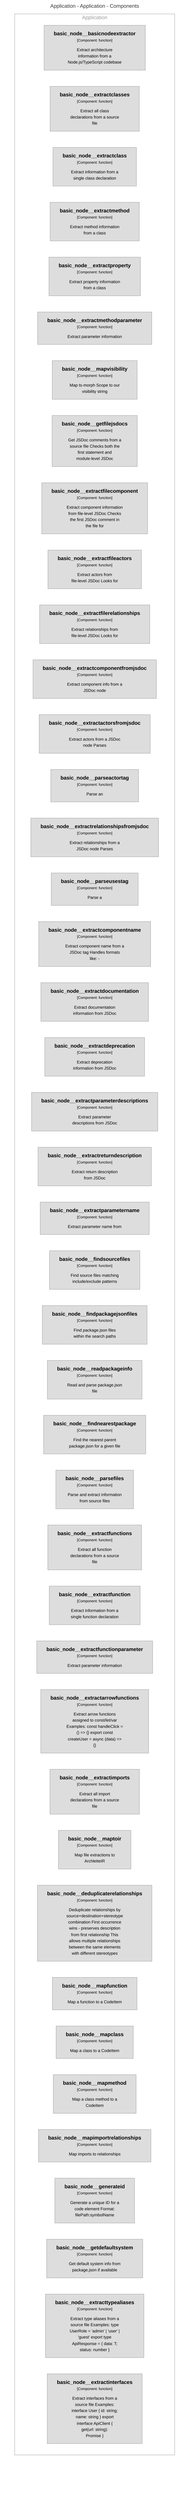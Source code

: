 graph TB
  linkStyle default fill:#ffffff

  subgraph diagram ["Application - Application - Components"]
    style diagram fill:#ffffff,stroke:#ffffff

    subgraph 8 ["Application"]
      style 8 fill:#ffffff,stroke:#9a9a9a,color:#9a9a9a

      100["<div style='font-weight: bold'>basic_node__extractcomponentname</div><div style='font-size: 70%; margin-top: 0px'>[Component: function]</div><div style='font-size: 80%; margin-top:10px'>Extract component name from a<br />JSDoc tag Handles formats<br />like: -</div>"]
      style 100 fill:#dddddd,stroke:#9a9a9a,color:#000000
      101["<div style='font-weight: bold'>basic_node__extractdocumentation</div><div style='font-size: 70%; margin-top: 0px'>[Component: function]</div><div style='font-size: 80%; margin-top:10px'>Extract documentation<br />information from JSDoc</div>"]
      style 101 fill:#dddddd,stroke:#9a9a9a,color:#000000
      102["<div style='font-weight: bold'>basic_node__extractdeprecation</div><div style='font-size: 70%; margin-top: 0px'>[Component: function]</div><div style='font-size: 80%; margin-top:10px'>Extract deprecation<br />information from JSDoc</div>"]
      style 102 fill:#dddddd,stroke:#9a9a9a,color:#000000
      103["<div style='font-weight: bold'>basic_node__extractparameterdescriptions</div><div style='font-size: 70%; margin-top: 0px'>[Component: function]</div><div style='font-size: 80%; margin-top:10px'>Extract parameter<br />descriptions from JSDoc</div>"]
      style 103 fill:#dddddd,stroke:#9a9a9a,color:#000000
      104["<div style='font-weight: bold'>basic_node__extractreturndescription</div><div style='font-size: 70%; margin-top: 0px'>[Component: function]</div><div style='font-size: 80%; margin-top:10px'>Extract return description<br />from JSDoc</div>"]
      style 104 fill:#dddddd,stroke:#9a9a9a,color:#000000
      105["<div style='font-weight: bold'>basic_node__extractparametername</div><div style='font-size: 70%; margin-top: 0px'>[Component: function]</div><div style='font-size: 80%; margin-top:10px'>Extract parameter name from</div>"]
      style 105 fill:#dddddd,stroke:#9a9a9a,color:#000000
      106["<div style='font-weight: bold'>basic_node__findsourcefiles</div><div style='font-size: 70%; margin-top: 0px'>[Component: function]</div><div style='font-size: 80%; margin-top:10px'>Find source files matching<br />include/exclude patterns</div>"]
      style 106 fill:#dddddd,stroke:#9a9a9a,color:#000000
      107["<div style='font-weight: bold'>basic_node__findpackagejsonfiles</div><div style='font-size: 70%; margin-top: 0px'>[Component: function]</div><div style='font-size: 80%; margin-top:10px'>Find package.json files<br />within the search paths</div>"]
      style 107 fill:#dddddd,stroke:#9a9a9a,color:#000000
      108["<div style='font-weight: bold'>basic_node__readpackageinfo</div><div style='font-size: 70%; margin-top: 0px'>[Component: function]</div><div style='font-size: 80%; margin-top:10px'>Read and parse package.json<br />file</div>"]
      style 108 fill:#dddddd,stroke:#9a9a9a,color:#000000
      109["<div style='font-weight: bold'>basic_node__findnearestpackage</div><div style='font-size: 70%; margin-top: 0px'>[Component: function]</div><div style='font-size: 80%; margin-top:10px'>Find the nearest parent<br />package.json for a given file</div>"]
      style 109 fill:#dddddd,stroke:#9a9a9a,color:#000000
      110["<div style='font-weight: bold'>basic_node__parsefiles</div><div style='font-size: 70%; margin-top: 0px'>[Component: function]</div><div style='font-size: 80%; margin-top:10px'>Parse and extract information<br />from source files</div>"]
      style 110 fill:#dddddd,stroke:#9a9a9a,color:#000000
      111["<div style='font-weight: bold'>basic_node__extractfunctions</div><div style='font-size: 70%; margin-top: 0px'>[Component: function]</div><div style='font-size: 80%; margin-top:10px'>Extract all function<br />declarations from a source<br />file</div>"]
      style 111 fill:#dddddd,stroke:#9a9a9a,color:#000000
      112["<div style='font-weight: bold'>basic_node__extractfunction</div><div style='font-size: 70%; margin-top: 0px'>[Component: function]</div><div style='font-size: 80%; margin-top:10px'>Extract information from a<br />single function declaration</div>"]
      style 112 fill:#dddddd,stroke:#9a9a9a,color:#000000
      113["<div style='font-weight: bold'>basic_node__extractfunctionparameter</div><div style='font-size: 70%; margin-top: 0px'>[Component: function]</div><div style='font-size: 80%; margin-top:10px'>Extract parameter information</div>"]
      style 113 fill:#dddddd,stroke:#9a9a9a,color:#000000
      114["<div style='font-weight: bold'>basic_node__extractarrowfunctions</div><div style='font-size: 70%; margin-top: 0px'>[Component: function]</div><div style='font-size: 80%; margin-top:10px'>Extract arrow functions<br />assigned to const/let/var<br />Examples: const handleClick =<br />() => {} export const<br />createUser = async (data) =><br />{}</div>"]
      style 114 fill:#dddddd,stroke:#9a9a9a,color:#000000
      115["<div style='font-weight: bold'>basic_node__extractimports</div><div style='font-size: 70%; margin-top: 0px'>[Component: function]</div><div style='font-size: 80%; margin-top:10px'>Extract all import<br />declarations from a source<br />file</div>"]
      style 115 fill:#dddddd,stroke:#9a9a9a,color:#000000
      116["<div style='font-weight: bold'>basic_node__maptoir</div><div style='font-size: 70%; margin-top: 0px'>[Component: function]</div><div style='font-size: 80%; margin-top:10px'>Map file extractions to<br />ArchletteIR</div>"]
      style 116 fill:#dddddd,stroke:#9a9a9a,color:#000000
      117["<div style='font-weight: bold'>basic_node__deduplicaterelationships</div><div style='font-size: 70%; margin-top: 0px'>[Component: function]</div><div style='font-size: 80%; margin-top:10px'>Deduplicate relationships by<br />source+destination+stereotype<br />combination First occurrence<br />wins - preserves description<br />from first relationship This<br />allows multiple relationships<br />between the same elements<br />with different stereotypes</div>"]
      style 117 fill:#dddddd,stroke:#9a9a9a,color:#000000
      118["<div style='font-weight: bold'>basic_node__mapfunction</div><div style='font-size: 70%; margin-top: 0px'>[Component: function]</div><div style='font-size: 80%; margin-top:10px'>Map a function to a CodeItem</div>"]
      style 118 fill:#dddddd,stroke:#9a9a9a,color:#000000
      119["<div style='font-weight: bold'>basic_node__mapclass</div><div style='font-size: 70%; margin-top: 0px'>[Component: function]</div><div style='font-size: 80%; margin-top:10px'>Map a class to a CodeItem</div>"]
      style 119 fill:#dddddd,stroke:#9a9a9a,color:#000000
      120["<div style='font-weight: bold'>basic_node__mapmethod</div><div style='font-size: 70%; margin-top: 0px'>[Component: function]</div><div style='font-size: 80%; margin-top:10px'>Map a class method to a<br />CodeItem</div>"]
      style 120 fill:#dddddd,stroke:#9a9a9a,color:#000000
      121["<div style='font-weight: bold'>basic_node__mapimportrelationships</div><div style='font-size: 70%; margin-top: 0px'>[Component: function]</div><div style='font-size: 80%; margin-top:10px'>Map imports to relationships</div>"]
      style 121 fill:#dddddd,stroke:#9a9a9a,color:#000000
      122["<div style='font-weight: bold'>basic_node__generateid</div><div style='font-size: 70%; margin-top: 0px'>[Component: function]</div><div style='font-size: 80%; margin-top:10px'>Generate a unique ID for a<br />code element Format:<br />filePath:symbolName</div>"]
      style 122 fill:#dddddd,stroke:#9a9a9a,color:#000000
      123["<div style='font-weight: bold'>basic_node__getdefaultsystem</div><div style='font-size: 70%; margin-top: 0px'>[Component: function]</div><div style='font-size: 80%; margin-top:10px'>Get default system info from<br />package.json if available</div>"]
      style 123 fill:#dddddd,stroke:#9a9a9a,color:#000000
      124["<div style='font-weight: bold'>basic_node__extracttypealiases</div><div style='font-size: 70%; margin-top: 0px'>[Component: function]</div><div style='font-size: 80%; margin-top:10px'>Extract type aliases from a<br />source file Examples: type<br />UserRole = 'admin' | 'user' |<br />'guest' export type<br />ApiResponse<T> = { data: T;<br />status: number }</div>"]
      style 124 fill:#dddddd,stroke:#9a9a9a,color:#000000
      125["<div style='font-weight: bold'>basic_node__extractinterfaces</div><div style='font-size: 70%; margin-top: 0px'>[Component: function]</div><div style='font-size: 80%; margin-top:10px'>Extract interfaces from a<br />source file Examples:<br />interface User { id: string;<br />name: string } export<br />interface ApiClient {<br />get<T>(url: string):<br />Promise<T> }</div>"]
      style 125 fill:#dddddd,stroke:#9a9a9a,color:#000000
      69["<div style='font-weight: bold'>basic_node__basicnodeextractor</div><div style='font-size: 70%; margin-top: 0px'>[Component: function]</div><div style='font-size: 80%; margin-top:10px'>Extract architecture<br />information from a<br />Node.js/TypeScript codebase</div>"]
      style 69 fill:#dddddd,stroke:#9a9a9a,color:#000000
      85["<div style='font-weight: bold'>basic_node__extractclasses</div><div style='font-size: 70%; margin-top: 0px'>[Component: function]</div><div style='font-size: 80%; margin-top:10px'>Extract all class<br />declarations from a source<br />file</div>"]
      style 85 fill:#dddddd,stroke:#9a9a9a,color:#000000
      86["<div style='font-weight: bold'>basic_node__extractclass</div><div style='font-size: 70%; margin-top: 0px'>[Component: function]</div><div style='font-size: 80%; margin-top:10px'>Extract information from a<br />single class declaration</div>"]
      style 86 fill:#dddddd,stroke:#9a9a9a,color:#000000
      87["<div style='font-weight: bold'>basic_node__extractmethod</div><div style='font-size: 70%; margin-top: 0px'>[Component: function]</div><div style='font-size: 80%; margin-top:10px'>Extract method information<br />from a class</div>"]
      style 87 fill:#dddddd,stroke:#9a9a9a,color:#000000
      88["<div style='font-weight: bold'>basic_node__extractproperty</div><div style='font-size: 70%; margin-top: 0px'>[Component: function]</div><div style='font-size: 80%; margin-top:10px'>Extract property information<br />from a class</div>"]
      style 88 fill:#dddddd,stroke:#9a9a9a,color:#000000
      89["<div style='font-weight: bold'>basic_node__extractmethodparameter</div><div style='font-size: 70%; margin-top: 0px'>[Component: function]</div><div style='font-size: 80%; margin-top:10px'>Extract parameter information</div>"]
      style 89 fill:#dddddd,stroke:#9a9a9a,color:#000000
      90["<div style='font-weight: bold'>basic_node__mapvisibility</div><div style='font-size: 70%; margin-top: 0px'>[Component: function]</div><div style='font-size: 80%; margin-top:10px'>Map ts-morph Scope to our<br />visibility string</div>"]
      style 90 fill:#dddddd,stroke:#9a9a9a,color:#000000
      91["<div style='font-weight: bold'>basic_node__getfilejsdocs</div><div style='font-size: 70%; margin-top: 0px'>[Component: function]</div><div style='font-size: 80%; margin-top:10px'>Get JSDoc comments from a<br />source file Checks both the<br />first statement and<br />module-level JSDoc</div>"]
      style 91 fill:#dddddd,stroke:#9a9a9a,color:#000000
      92["<div style='font-weight: bold'>basic_node__extractfilecomponent</div><div style='font-size: 70%; margin-top: 0px'>[Component: function]</div><div style='font-size: 80%; margin-top:10px'>Extract component information<br />from file-level JSDoc Checks<br />the first JSDoc comment in<br />the file for</div>"]
      style 92 fill:#dddddd,stroke:#9a9a9a,color:#000000
      93["<div style='font-weight: bold'>basic_node__extractfileactors</div><div style='font-size: 70%; margin-top: 0px'>[Component: function]</div><div style='font-size: 80%; margin-top:10px'>Extract actors from<br />file-level JSDoc Looks for</div>"]
      style 93 fill:#dddddd,stroke:#9a9a9a,color:#000000
      94["<div style='font-weight: bold'>basic_node__extractfilerelationships</div><div style='font-size: 70%; margin-top: 0px'>[Component: function]</div><div style='font-size: 80%; margin-top:10px'>Extract relationships from<br />file-level JSDoc Looks for</div>"]
      style 94 fill:#dddddd,stroke:#9a9a9a,color:#000000
      95["<div style='font-weight: bold'>basic_node__extractcomponentfromjsdoc</div><div style='font-size: 70%; margin-top: 0px'>[Component: function]</div><div style='font-size: 80%; margin-top:10px'>Extract component info from a<br />JSDoc node</div>"]
      style 95 fill:#dddddd,stroke:#9a9a9a,color:#000000
      96["<div style='font-weight: bold'>basic_node__extractactorsfromjsdoc</div><div style='font-size: 70%; margin-top: 0px'>[Component: function]</div><div style='font-size: 80%; margin-top:10px'>Extract actors from a JSDoc<br />node Parses</div>"]
      style 96 fill:#dddddd,stroke:#9a9a9a,color:#000000
      97["<div style='font-weight: bold'>basic_node__parseactortag</div><div style='font-size: 70%; margin-top: 0px'>[Component: function]</div><div style='font-size: 80%; margin-top:10px'>Parse an</div>"]
      style 97 fill:#dddddd,stroke:#9a9a9a,color:#000000
      98["<div style='font-weight: bold'>basic_node__extractrelationshipsfromjsdoc</div><div style='font-size: 70%; margin-top: 0px'>[Component: function]</div><div style='font-size: 80%; margin-top:10px'>Extract relationships from a<br />JSDoc node Parses</div>"]
      style 98 fill:#dddddd,stroke:#9a9a9a,color:#000000
      99["<div style='font-weight: bold'>basic_node__parseusestag</div><div style='font-size: 70%; margin-top: 0px'>[Component: function]</div><div style='font-size: 80%; margin-top:10px'>Parse a</div>"]
      style 99 fill:#dddddd,stroke:#9a9a9a,color:#000000
    end

  end